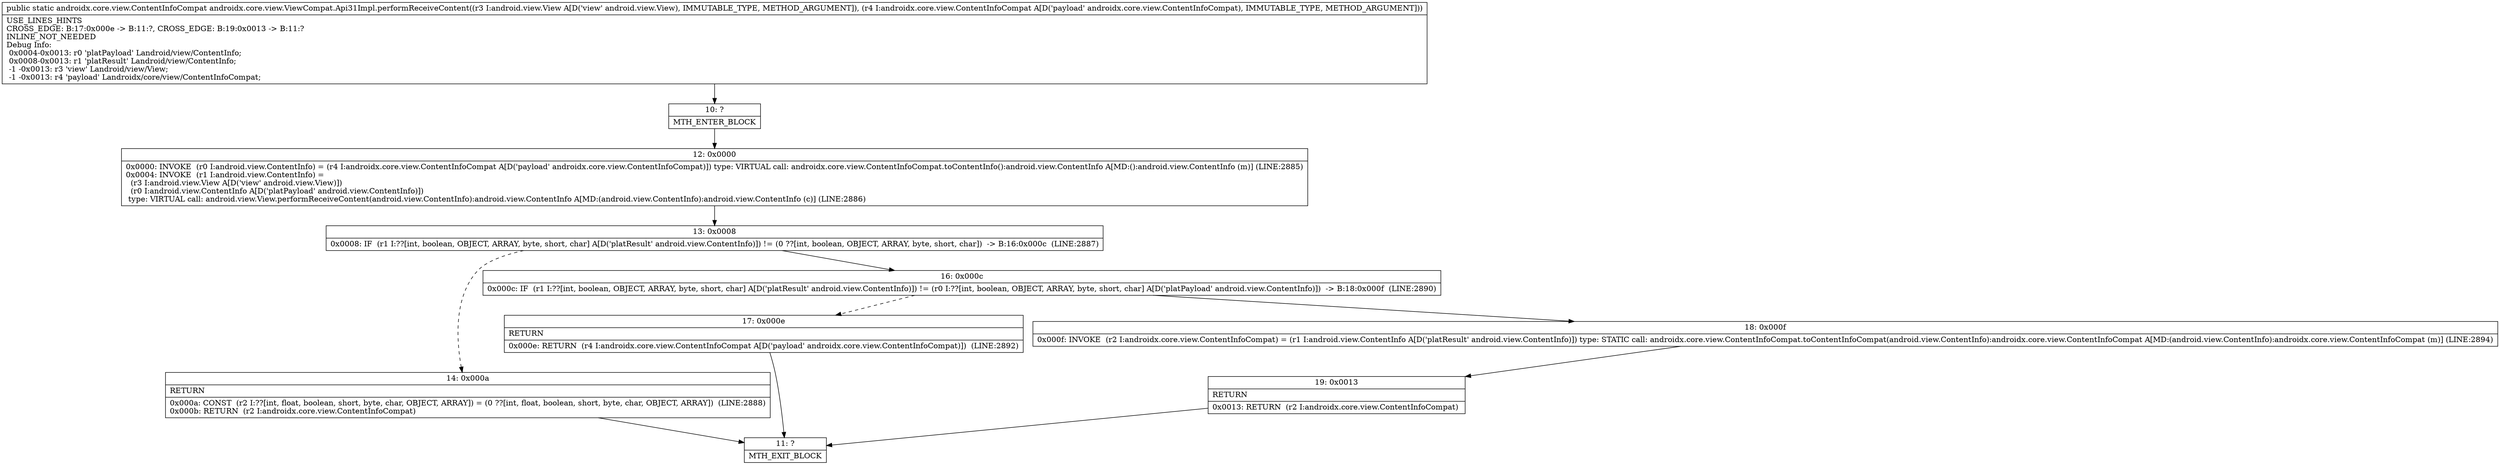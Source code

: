 digraph "CFG forandroidx.core.view.ViewCompat.Api31Impl.performReceiveContent(Landroid\/view\/View;Landroidx\/core\/view\/ContentInfoCompat;)Landroidx\/core\/view\/ContentInfoCompat;" {
Node_10 [shape=record,label="{10\:\ ?|MTH_ENTER_BLOCK\l}"];
Node_12 [shape=record,label="{12\:\ 0x0000|0x0000: INVOKE  (r0 I:android.view.ContentInfo) = (r4 I:androidx.core.view.ContentInfoCompat A[D('payload' androidx.core.view.ContentInfoCompat)]) type: VIRTUAL call: androidx.core.view.ContentInfoCompat.toContentInfo():android.view.ContentInfo A[MD:():android.view.ContentInfo (m)] (LINE:2885)\l0x0004: INVOKE  (r1 I:android.view.ContentInfo) = \l  (r3 I:android.view.View A[D('view' android.view.View)])\l  (r0 I:android.view.ContentInfo A[D('platPayload' android.view.ContentInfo)])\l type: VIRTUAL call: android.view.View.performReceiveContent(android.view.ContentInfo):android.view.ContentInfo A[MD:(android.view.ContentInfo):android.view.ContentInfo (c)] (LINE:2886)\l}"];
Node_13 [shape=record,label="{13\:\ 0x0008|0x0008: IF  (r1 I:??[int, boolean, OBJECT, ARRAY, byte, short, char] A[D('platResult' android.view.ContentInfo)]) != (0 ??[int, boolean, OBJECT, ARRAY, byte, short, char])  \-\> B:16:0x000c  (LINE:2887)\l}"];
Node_14 [shape=record,label="{14\:\ 0x000a|RETURN\l|0x000a: CONST  (r2 I:??[int, float, boolean, short, byte, char, OBJECT, ARRAY]) = (0 ??[int, float, boolean, short, byte, char, OBJECT, ARRAY])  (LINE:2888)\l0x000b: RETURN  (r2 I:androidx.core.view.ContentInfoCompat) \l}"];
Node_11 [shape=record,label="{11\:\ ?|MTH_EXIT_BLOCK\l}"];
Node_16 [shape=record,label="{16\:\ 0x000c|0x000c: IF  (r1 I:??[int, boolean, OBJECT, ARRAY, byte, short, char] A[D('platResult' android.view.ContentInfo)]) != (r0 I:??[int, boolean, OBJECT, ARRAY, byte, short, char] A[D('platPayload' android.view.ContentInfo)])  \-\> B:18:0x000f  (LINE:2890)\l}"];
Node_17 [shape=record,label="{17\:\ 0x000e|RETURN\l|0x000e: RETURN  (r4 I:androidx.core.view.ContentInfoCompat A[D('payload' androidx.core.view.ContentInfoCompat)])  (LINE:2892)\l}"];
Node_18 [shape=record,label="{18\:\ 0x000f|0x000f: INVOKE  (r2 I:androidx.core.view.ContentInfoCompat) = (r1 I:android.view.ContentInfo A[D('platResult' android.view.ContentInfo)]) type: STATIC call: androidx.core.view.ContentInfoCompat.toContentInfoCompat(android.view.ContentInfo):androidx.core.view.ContentInfoCompat A[MD:(android.view.ContentInfo):androidx.core.view.ContentInfoCompat (m)] (LINE:2894)\l}"];
Node_19 [shape=record,label="{19\:\ 0x0013|RETURN\l|0x0013: RETURN  (r2 I:androidx.core.view.ContentInfoCompat) \l}"];
MethodNode[shape=record,label="{public static androidx.core.view.ContentInfoCompat androidx.core.view.ViewCompat.Api31Impl.performReceiveContent((r3 I:android.view.View A[D('view' android.view.View), IMMUTABLE_TYPE, METHOD_ARGUMENT]), (r4 I:androidx.core.view.ContentInfoCompat A[D('payload' androidx.core.view.ContentInfoCompat), IMMUTABLE_TYPE, METHOD_ARGUMENT]))  | USE_LINES_HINTS\lCROSS_EDGE: B:17:0x000e \-\> B:11:?, CROSS_EDGE: B:19:0x0013 \-\> B:11:?\lINLINE_NOT_NEEDED\lDebug Info:\l  0x0004\-0x0013: r0 'platPayload' Landroid\/view\/ContentInfo;\l  0x0008\-0x0013: r1 'platResult' Landroid\/view\/ContentInfo;\l  \-1 \-0x0013: r3 'view' Landroid\/view\/View;\l  \-1 \-0x0013: r4 'payload' Landroidx\/core\/view\/ContentInfoCompat;\l}"];
MethodNode -> Node_10;Node_10 -> Node_12;
Node_12 -> Node_13;
Node_13 -> Node_14[style=dashed];
Node_13 -> Node_16;
Node_14 -> Node_11;
Node_16 -> Node_17[style=dashed];
Node_16 -> Node_18;
Node_17 -> Node_11;
Node_18 -> Node_19;
Node_19 -> Node_11;
}


